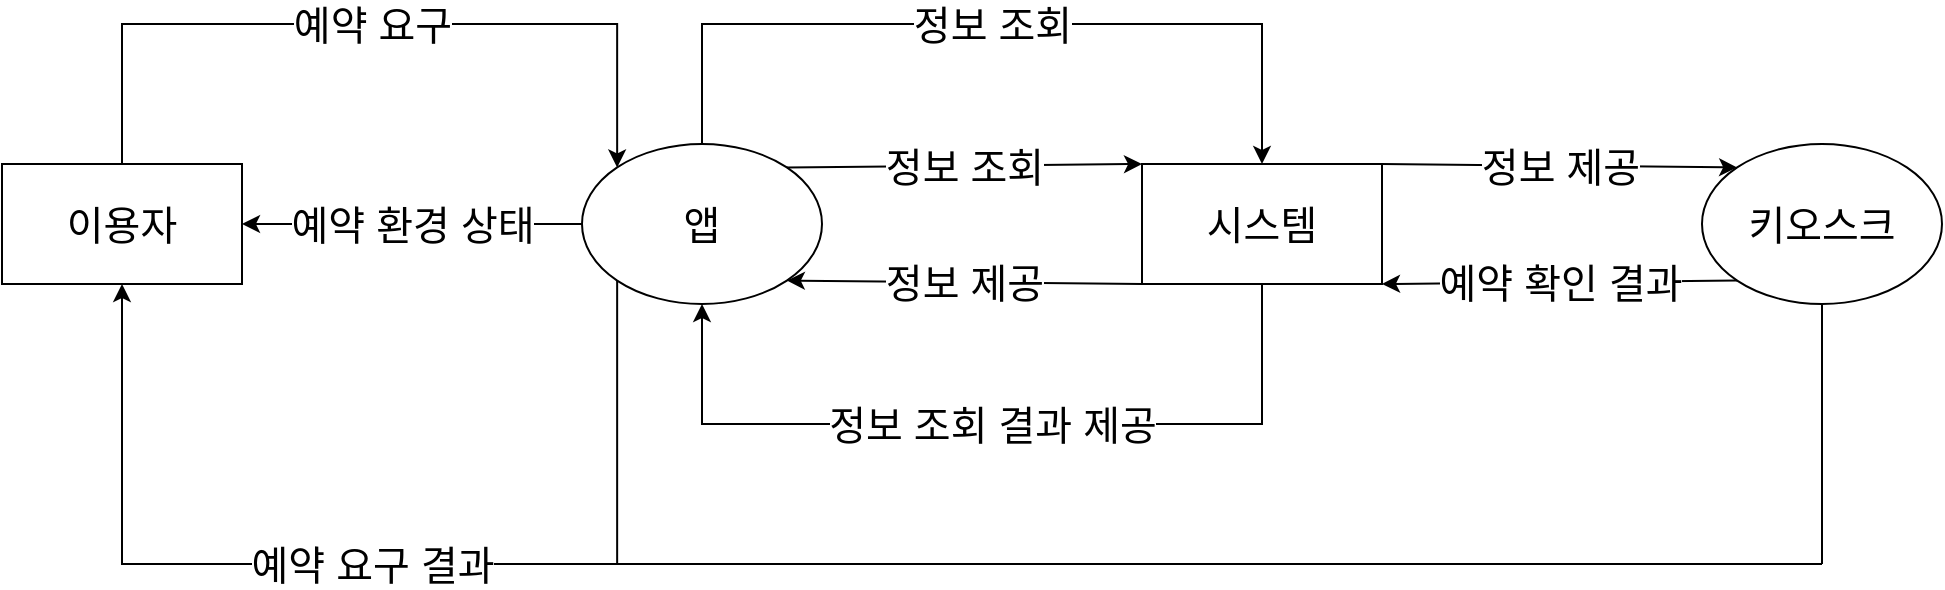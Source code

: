 <mxfile version="17.4.0" type="github"><diagram id="C5RBs43oDa-KdzZeNtuy" name="Page-1"><mxGraphModel dx="1221" dy="644" grid="1" gridSize="10" guides="1" tooltips="1" connect="1" arrows="1" fold="1" page="1" pageScale="1" pageWidth="827" pageHeight="1169" math="0" shadow="0"><root><mxCell id="WIyWlLk6GJQsqaUBKTNV-0"/><mxCell id="WIyWlLk6GJQsqaUBKTNV-1" parent="WIyWlLk6GJQsqaUBKTNV-0"/><mxCell id="AnK_aBufRLmLQbfTL10O-1" value="&lt;font style=&quot;font-size: 20px&quot;&gt;앱&lt;/font&gt;" style="ellipse;whiteSpace=wrap;html=1;" vertex="1" parent="WIyWlLk6GJQsqaUBKTNV-1"><mxGeometry x="350" y="350" width="120" height="80" as="geometry"/></mxCell><mxCell id="AnK_aBufRLmLQbfTL10O-2" value="이용자" style="rounded=0;whiteSpace=wrap;html=1;fontSize=20;" vertex="1" parent="WIyWlLk6GJQsqaUBKTNV-1"><mxGeometry x="60" y="360" width="120" height="60" as="geometry"/></mxCell><mxCell id="AnK_aBufRLmLQbfTL10O-3" value="시스템" style="rounded=0;whiteSpace=wrap;html=1;fontSize=20;" vertex="1" parent="WIyWlLk6GJQsqaUBKTNV-1"><mxGeometry x="630" y="360" width="120" height="60" as="geometry"/></mxCell><mxCell id="AnK_aBufRLmLQbfTL10O-5" value="예약 요구 결과" style="edgeStyle=elbowEdgeStyle;elbow=vertical;endArrow=classic;html=1;rounded=0;fontSize=20;exitX=0;exitY=1;exitDx=0;exitDy=0;entryX=0.5;entryY=1;entryDx=0;entryDy=0;" edge="1" parent="WIyWlLk6GJQsqaUBKTNV-1" source="AnK_aBufRLmLQbfTL10O-1" target="AnK_aBufRLmLQbfTL10O-2"><mxGeometry width="50" height="50" relative="1" as="geometry"><mxPoint x="390" y="410" as="sourcePoint"/><mxPoint x="530" y="370" as="targetPoint"/><Array as="points"><mxPoint x="250" y="560"/></Array></mxGeometry></mxCell><mxCell id="AnK_aBufRLmLQbfTL10O-6" value="정보 조회" style="edgeStyle=elbowEdgeStyle;elbow=vertical;endArrow=classic;html=1;rounded=0;fontSize=20;exitX=0.5;exitY=0;exitDx=0;exitDy=0;entryX=0.5;entryY=0;entryDx=0;entryDy=0;" edge="1" parent="WIyWlLk6GJQsqaUBKTNV-1" source="AnK_aBufRLmLQbfTL10O-1" target="AnK_aBufRLmLQbfTL10O-3"><mxGeometry width="50" height="50" relative="1" as="geometry"><mxPoint x="150" y="370" as="sourcePoint"/><mxPoint x="420" y="340" as="targetPoint"/><Array as="points"><mxPoint x="550" y="290"/></Array></mxGeometry></mxCell><mxCell id="AnK_aBufRLmLQbfTL10O-7" value="키오스크" style="ellipse;whiteSpace=wrap;html=1;fontSize=20;" vertex="1" parent="WIyWlLk6GJQsqaUBKTNV-1"><mxGeometry x="910" y="350" width="120" height="80" as="geometry"/></mxCell><mxCell id="AnK_aBufRLmLQbfTL10O-8" value="정보 조회 결과 제공" style="edgeStyle=elbowEdgeStyle;elbow=vertical;endArrow=classic;html=1;rounded=0;fontSize=20;exitX=0.5;exitY=1;exitDx=0;exitDy=0;entryX=0.5;entryY=1;entryDx=0;entryDy=0;" edge="1" parent="WIyWlLk6GJQsqaUBKTNV-1" source="AnK_aBufRLmLQbfTL10O-3" target="AnK_aBufRLmLQbfTL10O-1"><mxGeometry width="50" height="50" relative="1" as="geometry"><mxPoint x="377.574" y="428.284" as="sourcePoint"/><mxPoint x="410" y="450" as="targetPoint"/><Array as="points"><mxPoint x="550" y="490"/></Array></mxGeometry></mxCell><mxCell id="AnK_aBufRLmLQbfTL10O-9" value="정보 조회" style="endArrow=classic;html=1;rounded=0;fontSize=20;exitX=1;exitY=0;exitDx=0;exitDy=0;entryX=0;entryY=0;entryDx=0;entryDy=0;" edge="1" parent="WIyWlLk6GJQsqaUBKTNV-1" source="AnK_aBufRLmLQbfTL10O-1" target="AnK_aBufRLmLQbfTL10O-3"><mxGeometry width="50" height="50" relative="1" as="geometry"><mxPoint x="469.16" y="365.84" as="sourcePoint"/><mxPoint x="620" y="365" as="targetPoint"/></mxGeometry></mxCell><mxCell id="AnK_aBufRLmLQbfTL10O-10" value="정보 제공" style="endArrow=classic;html=1;rounded=0;fontSize=20;exitX=0;exitY=1;exitDx=0;exitDy=0;entryX=1;entryY=1;entryDx=0;entryDy=0;" edge="1" parent="WIyWlLk6GJQsqaUBKTNV-1" source="AnK_aBufRLmLQbfTL10O-3" target="AnK_aBufRLmLQbfTL10O-1"><mxGeometry width="50" height="50" relative="1" as="geometry"><mxPoint x="620" y="410" as="sourcePoint"/><mxPoint x="460" y="400" as="targetPoint"/></mxGeometry></mxCell><mxCell id="AnK_aBufRLmLQbfTL10O-11" value="정보 제공" style="endArrow=classic;html=1;rounded=0;fontSize=20;exitX=1;exitY=0;exitDx=0;exitDy=0;entryX=0;entryY=0;entryDx=0;entryDy=0;" edge="1" parent="WIyWlLk6GJQsqaUBKTNV-1" source="AnK_aBufRLmLQbfTL10O-3" target="AnK_aBufRLmLQbfTL10O-7"><mxGeometry width="50" height="50" relative="1" as="geometry"><mxPoint x="219.996" y="369.996" as="sourcePoint"/><mxPoint x="360" y="373" as="targetPoint"/></mxGeometry></mxCell><mxCell id="AnK_aBufRLmLQbfTL10O-12" value="예약 확인 결과" style="endArrow=classic;html=1;rounded=0;fontSize=20;exitX=0;exitY=1;exitDx=0;exitDy=0;entryX=1;entryY=1;entryDx=0;entryDy=0;" edge="1" parent="WIyWlLk6GJQsqaUBKTNV-1" source="AnK_aBufRLmLQbfTL10O-7" target="AnK_aBufRLmLQbfTL10O-3"><mxGeometry width="50" height="50" relative="1" as="geometry"><mxPoint x="630" y="420" as="sourcePoint"/><mxPoint x="470" y="420" as="targetPoint"/></mxGeometry></mxCell><mxCell id="AnK_aBufRLmLQbfTL10O-14" value="예약 요구" style="edgeStyle=elbowEdgeStyle;elbow=vertical;endArrow=classic;html=1;rounded=0;fontSize=20;exitX=0.5;exitY=0;exitDx=0;exitDy=0;entryX=0;entryY=0;entryDx=0;entryDy=0;" edge="1" parent="WIyWlLk6GJQsqaUBKTNV-1" source="AnK_aBufRLmLQbfTL10O-2" target="AnK_aBufRLmLQbfTL10O-1"><mxGeometry width="50" height="50" relative="1" as="geometry"><mxPoint x="130" y="370" as="sourcePoint"/><mxPoint x="980" y="360" as="targetPoint"/><Array as="points"><mxPoint x="250" y="290"/></Array></mxGeometry></mxCell><mxCell id="AnK_aBufRLmLQbfTL10O-16" value="예약 환경 상태" style="endArrow=classic;html=1;rounded=0;fontSize=20;entryX=1;entryY=0.5;entryDx=0;entryDy=0;exitX=0;exitY=0.5;exitDx=0;exitDy=0;" edge="1" parent="WIyWlLk6GJQsqaUBKTNV-1" source="AnK_aBufRLmLQbfTL10O-1" target="AnK_aBufRLmLQbfTL10O-2"><mxGeometry width="50" height="50" relative="1" as="geometry"><mxPoint x="367.574" y="418.284" as="sourcePoint"/><mxPoint x="180" y="420" as="targetPoint"/></mxGeometry></mxCell><mxCell id="AnK_aBufRLmLQbfTL10O-17" value="" style="endArrow=none;html=1;rounded=0;fontSize=20;" edge="1" parent="WIyWlLk6GJQsqaUBKTNV-1"><mxGeometry width="50" height="50" relative="1" as="geometry"><mxPoint x="350" y="560" as="sourcePoint"/><mxPoint x="970" y="560" as="targetPoint"/></mxGeometry></mxCell><mxCell id="AnK_aBufRLmLQbfTL10O-18" value="" style="endArrow=none;html=1;rounded=0;fontSize=20;exitX=0.5;exitY=1;exitDx=0;exitDy=0;" edge="1" parent="WIyWlLk6GJQsqaUBKTNV-1" source="AnK_aBufRLmLQbfTL10O-7"><mxGeometry width="50" height="50" relative="1" as="geometry"><mxPoint x="480" y="420" as="sourcePoint"/><mxPoint x="970" y="560" as="targetPoint"/></mxGeometry></mxCell></root></mxGraphModel></diagram></mxfile>